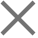 <mxfile>
    <diagram id="SdBEuF2a8lLN3GQKlFG6" name="Page-1">
        <mxGraphModel dx="1215" dy="379" grid="1" gridSize="10" guides="1" tooltips="1" connect="1" arrows="1" fold="1" page="1" pageScale="1" pageWidth="850" pageHeight="1100" math="0" shadow="0">
            <root>
                <mxCell id="0"/>
                <mxCell id="1" parent="0"/>
                <mxCell id="71" value="" style="dashed=0;aspect=fixed;verticalLabelPosition=bottom;verticalAlign=top;align=center;shape=mxgraph.gmdl.x;strokeColor=#737373;fillColor=#737373;shadow=0;strokeWidth=2;sketch=0;" parent="1" vertex="1">
                    <mxGeometry x="-180" y="390" width="16" height="16" as="geometry"/>
                </mxCell>
            </root>
        </mxGraphModel>
    </diagram>
</mxfile>